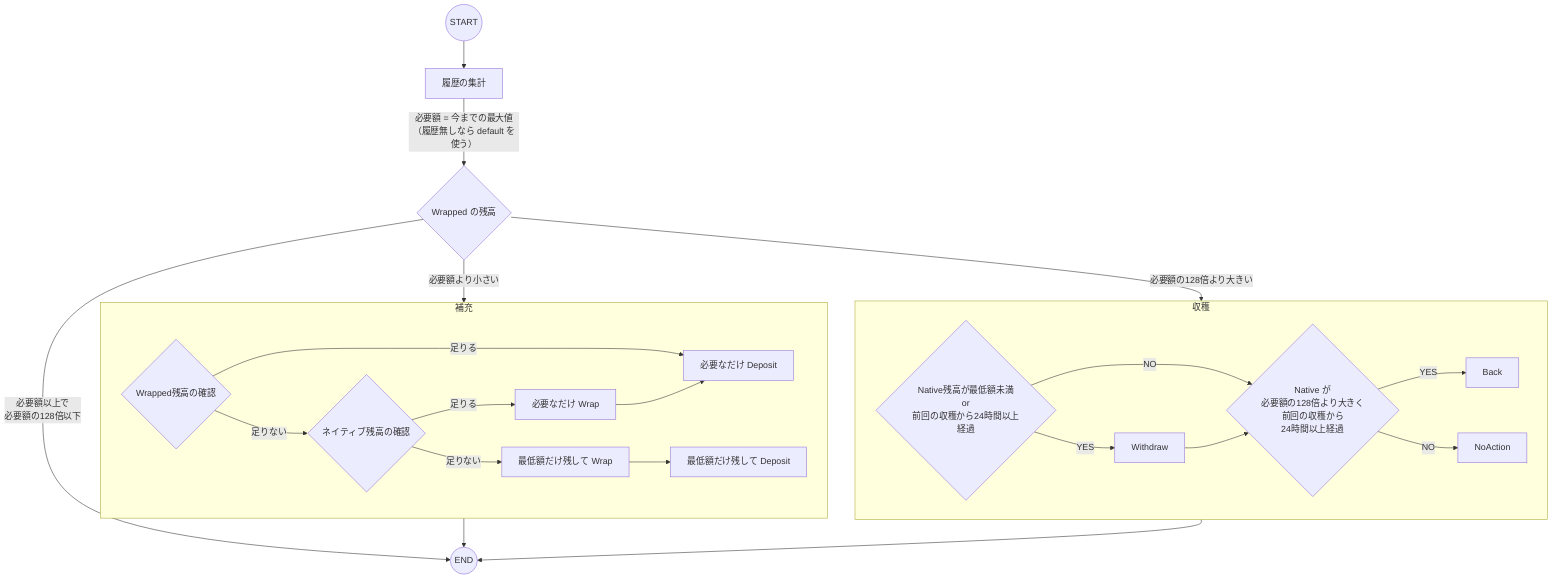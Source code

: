 graph TD
    Start((START)) --> StatsHistory[履歴の集計]
    StatsHistory -->|"必要額 = 今までの最大値\n（履歴無しなら default を使う）"| WrappedAmount{Wrapped の残高}
    WrappedAmount -->|必要額の128倍より大きい| 収穫
    WrappedAmount -->|"必要額以上で\n必要額の128倍以下"| End((END))
    WrappedAmount -->|必要額より小さい| 補充

    subgraph 補充
        CheckWrapped{Wrapped残高の確認} -->|足りる| DepositFull[必要なだけ Deposit]
        CheckWrapped -->|足りない| CheckNative
        CheckNative{ネイティブ残高の確認}
        CheckNative -->|足りる| WrapFull[必要なだけ Wrap]
        CheckNative -->|足りない| WrapLess[最低額だけ残して Wrap]
        WrapFull --> DepositFull
        WrapLess --> DepositLess[最低額だけ残して Deposit]
    end

    subgraph 収穫
        BeforeNative{Native残高が最低額未満\nor\n前回の収穫から24時間以上経過} -->|YES| Withdraw
        BeforeNative -->|NO| NativeAmount
        Withdraw --> NativeAmount{"Native が\n必要額の128倍より大きく\n前回の収穫から\n24時間以上経過"}
        NativeAmount -->|YES| Back
        NativeAmount -->|NO| NoAction
    end

    補充 --> End
    収穫 --> End